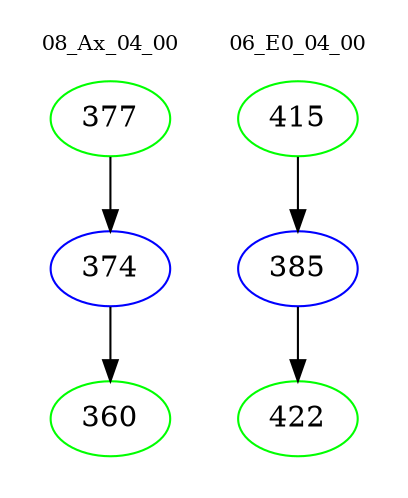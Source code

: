 digraph{
subgraph cluster_0 {
color = white
label = "08_Ax_04_00";
fontsize=10;
T0_377 [label="377", color="green"]
T0_377 -> T0_374 [color="black"]
T0_374 [label="374", color="blue"]
T0_374 -> T0_360 [color="black"]
T0_360 [label="360", color="green"]
}
subgraph cluster_1 {
color = white
label = "06_E0_04_00";
fontsize=10;
T1_415 [label="415", color="green"]
T1_415 -> T1_385 [color="black"]
T1_385 [label="385", color="blue"]
T1_385 -> T1_422 [color="black"]
T1_422 [label="422", color="green"]
}
}
